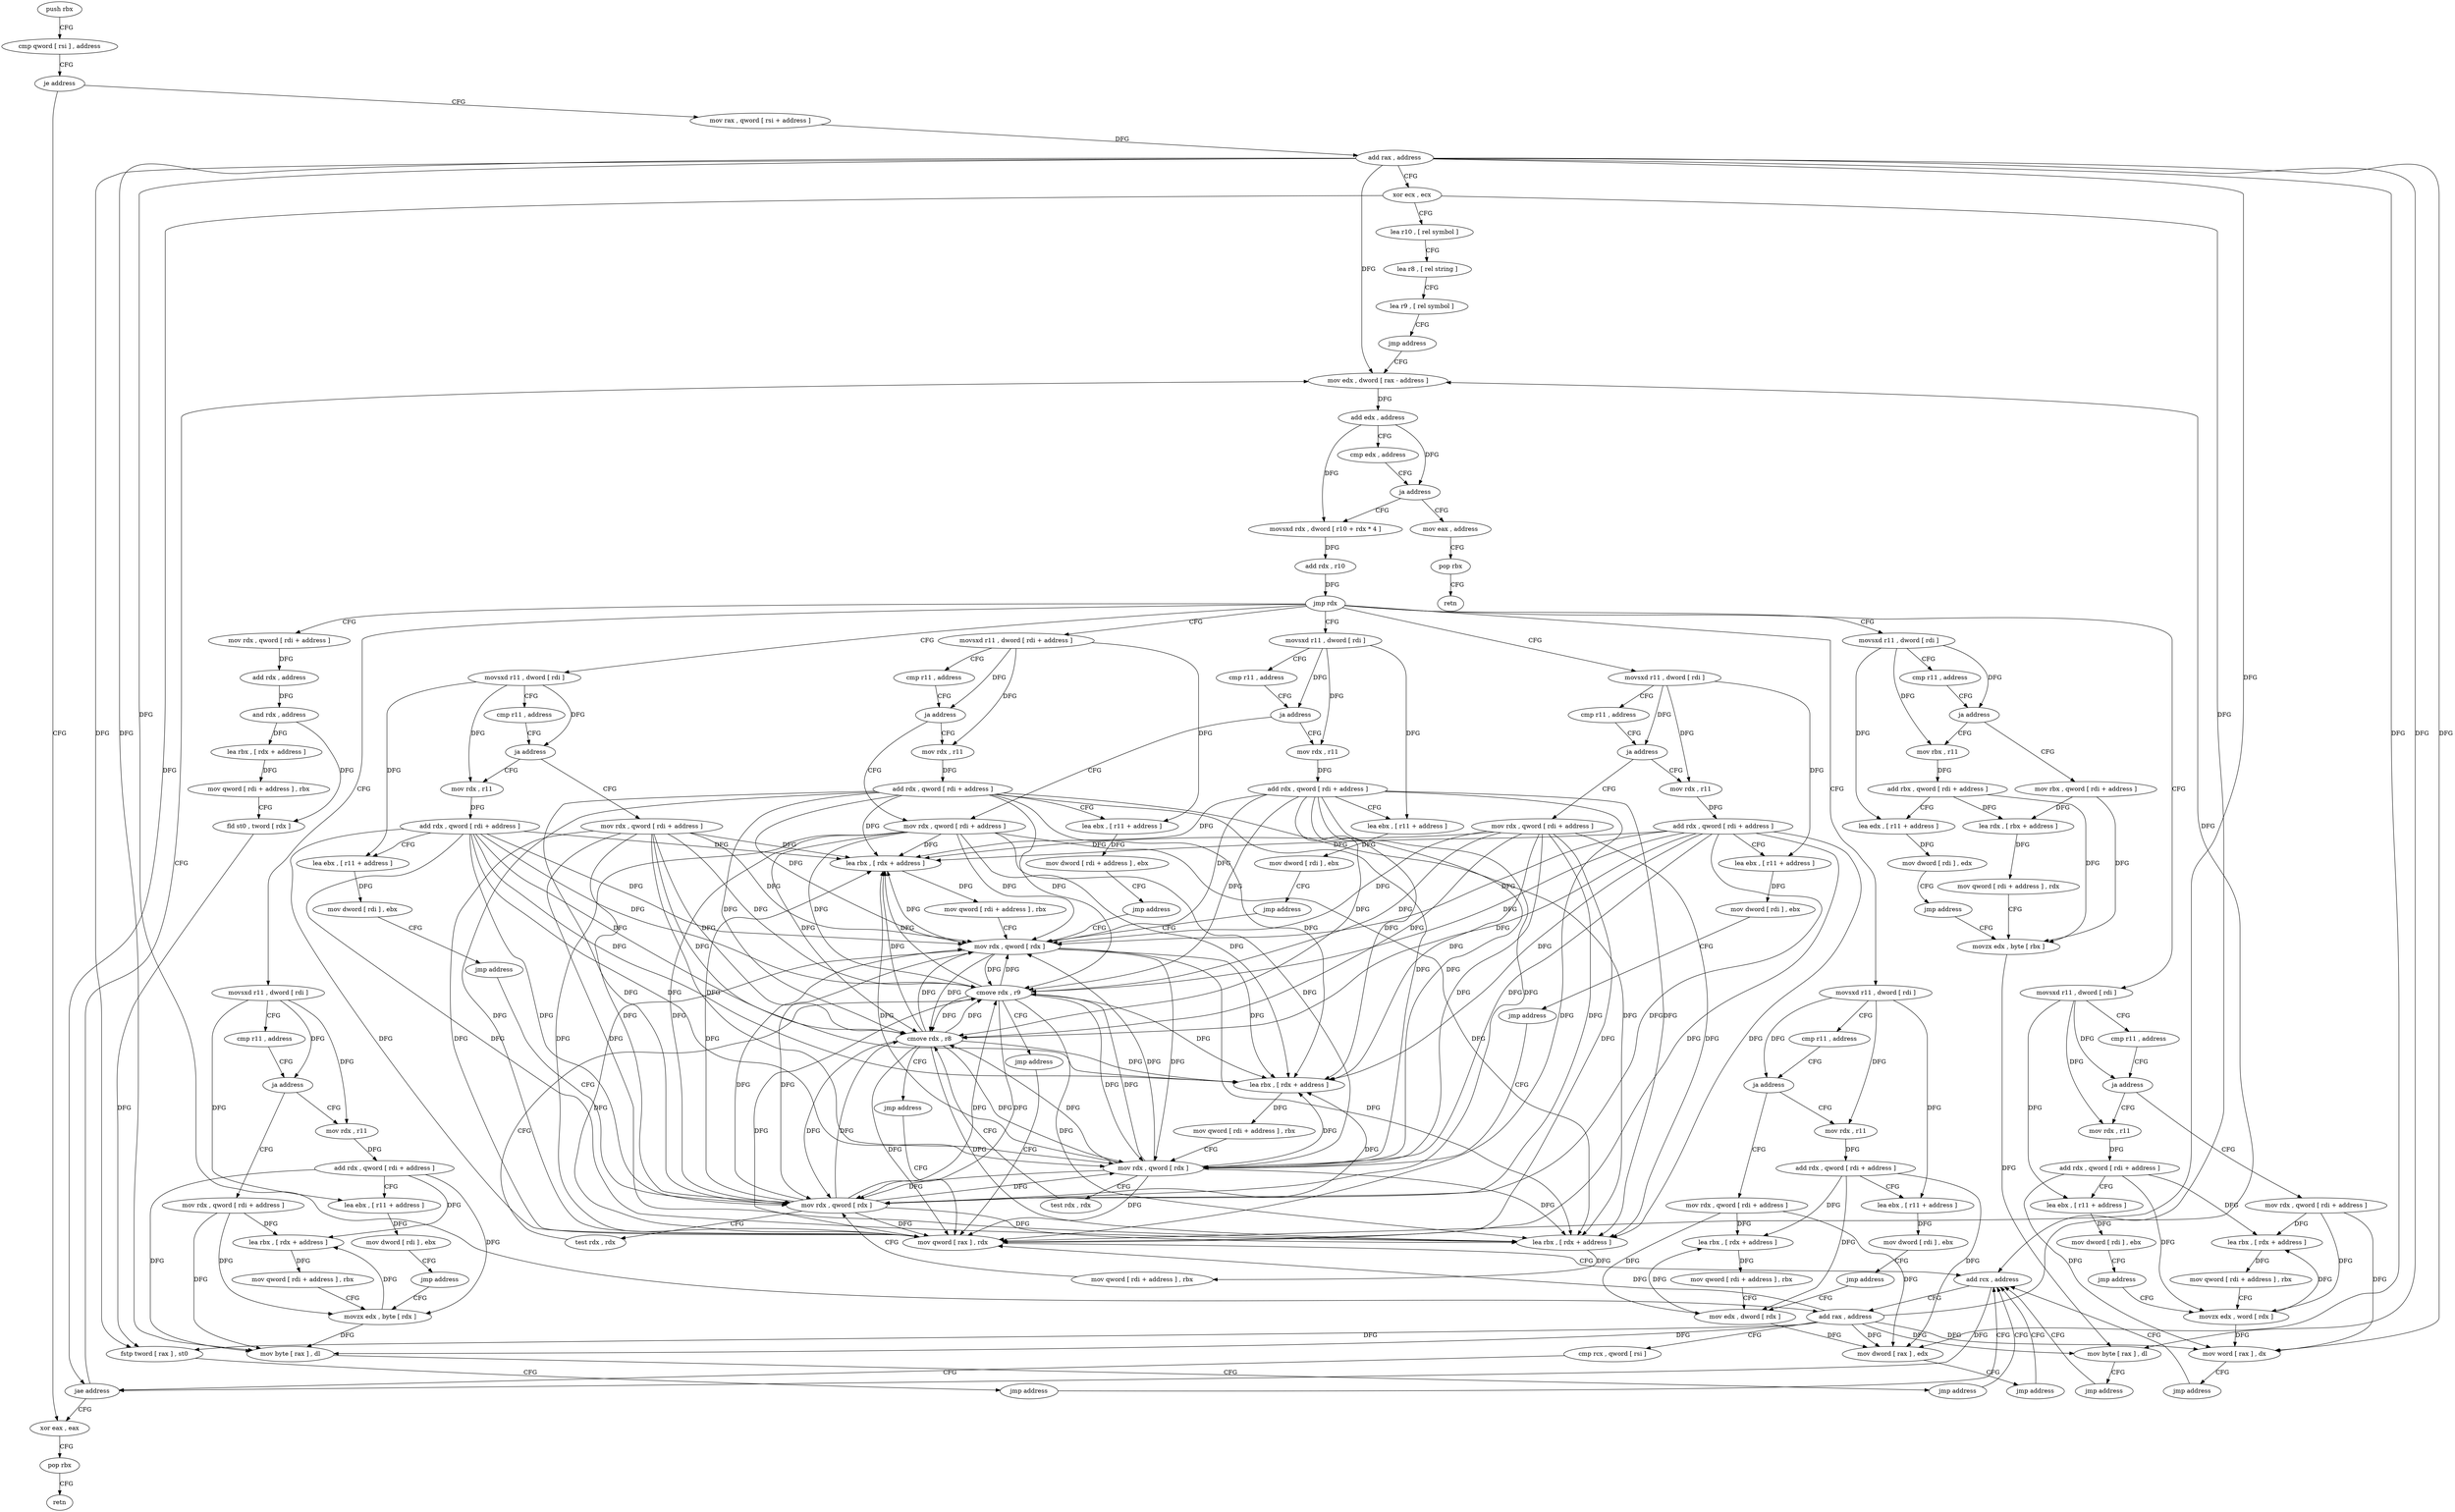 digraph "func" {
"4291312" [label = "push rbx" ]
"4291313" [label = "cmp qword [ rsi ] , address" ]
"4291317" [label = "je address" ]
"4291829" [label = "xor eax , eax" ]
"4291323" [label = "mov rax , qword [ rsi + address ]" ]
"4291831" [label = "pop rbx" ]
"4291832" [label = "retn" ]
"4291327" [label = "add rax , address" ]
"4291331" [label = "xor ecx , ecx" ]
"4291333" [label = "lea r10 , [ rel symbol ]" ]
"4291340" [label = "lea r8 , [ rel string ]" ]
"4291347" [label = "lea r9 , [ rel symbol ]" ]
"4291354" [label = "jmp address" ]
"4291395" [label = "mov edx , dword [ rax - address ]" ]
"4291398" [label = "add edx , address" ]
"4291401" [label = "cmp edx , address" ]
"4291404" [label = "ja address" ]
"4291833" [label = "mov eax , address" ]
"4291410" [label = "movsxd rdx , dword [ r10 + rdx * 4 ]" ]
"4291838" [label = "pop rbx" ]
"4291839" [label = "retn" ]
"4291414" [label = "add rdx , r10" ]
"4291417" [label = "jmp rdx" ]
"4291419" [label = "movsxd r11 , dword [ rdi ]" ]
"4291443" [label = "movsxd r11 , dword [ rdi ]" ]
"4291467" [label = "movsxd r11 , dword [ rdi ]" ]
"4291519" [label = "movsxd r11 , dword [ rdi ]" ]
"4291550" [label = "movsxd r11 , dword [ rdi ]" ]
"4291581" [label = "movsxd r11 , dword [ rdi ]" ]
"4291612" [label = "movsxd r11 , dword [ rdi ]" ]
"4291666" [label = "movsxd r11 , dword [ rdi + address ]" ]
"4291702" [label = "mov rdx , qword [ rdi + address ]" ]
"4291422" [label = "cmp r11 , address" ]
"4291426" [label = "ja address" ]
"4291360" [label = "mov rdx , qword [ rdi + address ]" ]
"4291428" [label = "mov rdx , r11" ]
"4291446" [label = "cmp r11 , address" ]
"4291450" [label = "ja address" ]
"4291498" [label = "mov rdx , qword [ rdi + address ]" ]
"4291452" [label = "mov rdx , r11" ]
"4291470" [label = "cmp r11 , address" ]
"4291474" [label = "ja address" ]
"4291643" [label = "mov rdx , qword [ rdi + address ]" ]
"4291480" [label = "mov rdx , r11" ]
"4291522" [label = "cmp r11 , address" ]
"4291526" [label = "ja address" ]
"4291731" [label = "mov rbx , qword [ rdi + address ]" ]
"4291532" [label = "mov rbx , r11" ]
"4291553" [label = "cmp r11 , address" ]
"4291557" [label = "ja address" ]
"4291753" [label = "mov rdx , qword [ rdi + address ]" ]
"4291563" [label = "mov rdx , r11" ]
"4291584" [label = "cmp r11 , address" ]
"4291588" [label = "ja address" ]
"4291775" [label = "mov rdx , qword [ rdi + address ]" ]
"4291594" [label = "mov rdx , r11" ]
"4291615" [label = "cmp r11 , address" ]
"4291619" [label = "ja address" ]
"4291802" [label = "mov rdx , qword [ rdi + address ]" ]
"4291625" [label = "mov rdx , r11" ]
"4291670" [label = "cmp r11 , address" ]
"4291677" [label = "ja address" ]
"4291683" [label = "mov rdx , r11" ]
"4291706" [label = "add rdx , address" ]
"4291710" [label = "and rdx , address" ]
"4291714" [label = "lea rbx , [ rdx + address ]" ]
"4291718" [label = "mov qword [ rdi + address ] , rbx" ]
"4291722" [label = "fld st0 , tword [ rdx ]" ]
"4291724" [label = "fstp tword [ rax ] , st0" ]
"4291726" [label = "jmp address" ]
"4291378" [label = "add rcx , address" ]
"4291364" [label = "lea rbx , [ rdx + address ]" ]
"4291368" [label = "mov qword [ rdi + address ] , rbx" ]
"4291372" [label = "mov rdx , qword [ rdx ]" ]
"4291431" [label = "add rdx , qword [ rdi + address ]" ]
"4291435" [label = "lea ebx , [ r11 + address ]" ]
"4291439" [label = "mov dword [ rdi ] , ebx" ]
"4291441" [label = "jmp address" ]
"4291502" [label = "lea rbx , [ rdx + address ]" ]
"4291506" [label = "mov qword [ rdi + address ] , rbx" ]
"4291510" [label = "mov edx , dword [ rdx ]" ]
"4291455" [label = "add rdx , qword [ rdi + address ]" ]
"4291459" [label = "lea ebx , [ r11 + address ]" ]
"4291463" [label = "mov dword [ rdi ] , ebx" ]
"4291465" [label = "jmp address" ]
"4291647" [label = "lea rbx , [ rdx + address ]" ]
"4291651" [label = "mov qword [ rdi + address ] , rbx" ]
"4291655" [label = "movzx edx , word [ rdx ]" ]
"4291483" [label = "add rdx , qword [ rdi + address ]" ]
"4291487" [label = "lea ebx , [ r11 + address ]" ]
"4291491" [label = "mov dword [ rdi ] , ebx" ]
"4291493" [label = "jmp address" ]
"4291735" [label = "lea rdx , [ rbx + address ]" ]
"4291739" [label = "mov qword [ rdi + address ] , rdx" ]
"4291743" [label = "movzx edx , byte [ rbx ]" ]
"4291535" [label = "add rbx , qword [ rdi + address ]" ]
"4291539" [label = "lea edx , [ r11 + address ]" ]
"4291543" [label = "mov dword [ rdi ] , edx" ]
"4291545" [label = "jmp address" ]
"4291757" [label = "lea rbx , [ rdx + address ]" ]
"4291761" [label = "mov qword [ rdi + address ] , rbx" ]
"4291765" [label = "movzx edx , byte [ rdx ]" ]
"4291566" [label = "add rdx , qword [ rdi + address ]" ]
"4291570" [label = "lea ebx , [ r11 + address ]" ]
"4291574" [label = "mov dword [ rdi ] , ebx" ]
"4291576" [label = "jmp address" ]
"4291779" [label = "lea rbx , [ rdx + address ]" ]
"4291783" [label = "mov qword [ rdi + address ] , rbx" ]
"4291787" [label = "mov rdx , qword [ rdx ]" ]
"4291597" [label = "add rdx , qword [ rdi + address ]" ]
"4291601" [label = "lea ebx , [ r11 + address ]" ]
"4291605" [label = "mov dword [ rdi ] , ebx" ]
"4291607" [label = "jmp address" ]
"4291806" [label = "lea rbx , [ rdx + address ]" ]
"4291810" [label = "mov qword [ rdi + address ] , rbx" ]
"4291814" [label = "mov rdx , qword [ rdx ]" ]
"4291628" [label = "add rdx , qword [ rdi + address ]" ]
"4291632" [label = "lea ebx , [ r11 + address ]" ]
"4291636" [label = "mov dword [ rdi ] , ebx" ]
"4291638" [label = "jmp address" ]
"4291686" [label = "add rdx , qword [ rdi + address ]" ]
"4291690" [label = "lea ebx , [ r11 + address ]" ]
"4291694" [label = "mov dword [ rdi + address ] , ebx" ]
"4291697" [label = "jmp address" ]
"4291382" [label = "add rax , address" ]
"4291386" [label = "cmp rcx , qword [ rsi ]" ]
"4291389" [label = "jae address" ]
"4291375" [label = "mov qword [ rax ] , rdx" ]
"4291512" [label = "mov dword [ rax ] , edx" ]
"4291514" [label = "jmp address" ]
"4291658" [label = "mov word [ rax ] , dx" ]
"4291661" [label = "jmp address" ]
"4291746" [label = "mov byte [ rax ] , dl" ]
"4291748" [label = "jmp address" ]
"4291768" [label = "mov byte [ rax ] , dl" ]
"4291770" [label = "jmp address" ]
"4291790" [label = "test rdx , rdx" ]
"4291793" [label = "cmove rdx , r8" ]
"4291797" [label = "jmp address" ]
"4291817" [label = "test rdx , rdx" ]
"4291820" [label = "cmove rdx , r9" ]
"4291824" [label = "jmp address" ]
"4291312" -> "4291313" [ label = "CFG" ]
"4291313" -> "4291317" [ label = "CFG" ]
"4291317" -> "4291829" [ label = "CFG" ]
"4291317" -> "4291323" [ label = "CFG" ]
"4291829" -> "4291831" [ label = "CFG" ]
"4291323" -> "4291327" [ label = "DFG" ]
"4291831" -> "4291832" [ label = "CFG" ]
"4291327" -> "4291331" [ label = "CFG" ]
"4291327" -> "4291395" [ label = "DFG" ]
"4291327" -> "4291724" [ label = "DFG" ]
"4291327" -> "4291382" [ label = "DFG" ]
"4291327" -> "4291512" [ label = "DFG" ]
"4291327" -> "4291658" [ label = "DFG" ]
"4291327" -> "4291746" [ label = "DFG" ]
"4291327" -> "4291768" [ label = "DFG" ]
"4291327" -> "4291375" [ label = "DFG" ]
"4291331" -> "4291333" [ label = "CFG" ]
"4291331" -> "4291378" [ label = "DFG" ]
"4291331" -> "4291389" [ label = "DFG" ]
"4291333" -> "4291340" [ label = "CFG" ]
"4291340" -> "4291347" [ label = "CFG" ]
"4291347" -> "4291354" [ label = "CFG" ]
"4291354" -> "4291395" [ label = "CFG" ]
"4291395" -> "4291398" [ label = "DFG" ]
"4291398" -> "4291401" [ label = "CFG" ]
"4291398" -> "4291404" [ label = "DFG" ]
"4291398" -> "4291410" [ label = "DFG" ]
"4291401" -> "4291404" [ label = "CFG" ]
"4291404" -> "4291833" [ label = "CFG" ]
"4291404" -> "4291410" [ label = "CFG" ]
"4291833" -> "4291838" [ label = "CFG" ]
"4291410" -> "4291414" [ label = "DFG" ]
"4291838" -> "4291839" [ label = "CFG" ]
"4291414" -> "4291417" [ label = "DFG" ]
"4291417" -> "4291419" [ label = "CFG" ]
"4291417" -> "4291443" [ label = "CFG" ]
"4291417" -> "4291467" [ label = "CFG" ]
"4291417" -> "4291519" [ label = "CFG" ]
"4291417" -> "4291550" [ label = "CFG" ]
"4291417" -> "4291581" [ label = "CFG" ]
"4291417" -> "4291612" [ label = "CFG" ]
"4291417" -> "4291666" [ label = "CFG" ]
"4291417" -> "4291702" [ label = "CFG" ]
"4291419" -> "4291422" [ label = "CFG" ]
"4291419" -> "4291426" [ label = "DFG" ]
"4291419" -> "4291428" [ label = "DFG" ]
"4291419" -> "4291435" [ label = "DFG" ]
"4291443" -> "4291446" [ label = "CFG" ]
"4291443" -> "4291450" [ label = "DFG" ]
"4291443" -> "4291452" [ label = "DFG" ]
"4291443" -> "4291459" [ label = "DFG" ]
"4291467" -> "4291470" [ label = "CFG" ]
"4291467" -> "4291474" [ label = "DFG" ]
"4291467" -> "4291480" [ label = "DFG" ]
"4291467" -> "4291487" [ label = "DFG" ]
"4291519" -> "4291522" [ label = "CFG" ]
"4291519" -> "4291526" [ label = "DFG" ]
"4291519" -> "4291532" [ label = "DFG" ]
"4291519" -> "4291539" [ label = "DFG" ]
"4291550" -> "4291553" [ label = "CFG" ]
"4291550" -> "4291557" [ label = "DFG" ]
"4291550" -> "4291563" [ label = "DFG" ]
"4291550" -> "4291570" [ label = "DFG" ]
"4291581" -> "4291584" [ label = "CFG" ]
"4291581" -> "4291588" [ label = "DFG" ]
"4291581" -> "4291594" [ label = "DFG" ]
"4291581" -> "4291601" [ label = "DFG" ]
"4291612" -> "4291615" [ label = "CFG" ]
"4291612" -> "4291619" [ label = "DFG" ]
"4291612" -> "4291625" [ label = "DFG" ]
"4291612" -> "4291632" [ label = "DFG" ]
"4291666" -> "4291670" [ label = "CFG" ]
"4291666" -> "4291677" [ label = "DFG" ]
"4291666" -> "4291683" [ label = "DFG" ]
"4291666" -> "4291690" [ label = "DFG" ]
"4291702" -> "4291706" [ label = "DFG" ]
"4291422" -> "4291426" [ label = "CFG" ]
"4291426" -> "4291360" [ label = "CFG" ]
"4291426" -> "4291428" [ label = "CFG" ]
"4291360" -> "4291364" [ label = "DFG" ]
"4291360" -> "4291779" [ label = "DFG" ]
"4291360" -> "4291806" [ label = "DFG" ]
"4291360" -> "4291372" [ label = "DFG" ]
"4291360" -> "4291787" [ label = "DFG" ]
"4291360" -> "4291793" [ label = "DFG" ]
"4291360" -> "4291814" [ label = "DFG" ]
"4291360" -> "4291820" [ label = "DFG" ]
"4291360" -> "4291375" [ label = "DFG" ]
"4291428" -> "4291431" [ label = "DFG" ]
"4291446" -> "4291450" [ label = "CFG" ]
"4291450" -> "4291498" [ label = "CFG" ]
"4291450" -> "4291452" [ label = "CFG" ]
"4291498" -> "4291502" [ label = "DFG" ]
"4291498" -> "4291510" [ label = "DFG" ]
"4291498" -> "4291512" [ label = "DFG" ]
"4291452" -> "4291455" [ label = "DFG" ]
"4291470" -> "4291474" [ label = "CFG" ]
"4291474" -> "4291643" [ label = "CFG" ]
"4291474" -> "4291480" [ label = "CFG" ]
"4291643" -> "4291647" [ label = "DFG" ]
"4291643" -> "4291655" [ label = "DFG" ]
"4291643" -> "4291658" [ label = "DFG" ]
"4291480" -> "4291483" [ label = "DFG" ]
"4291522" -> "4291526" [ label = "CFG" ]
"4291526" -> "4291731" [ label = "CFG" ]
"4291526" -> "4291532" [ label = "CFG" ]
"4291731" -> "4291735" [ label = "DFG" ]
"4291731" -> "4291743" [ label = "DFG" ]
"4291532" -> "4291535" [ label = "DFG" ]
"4291553" -> "4291557" [ label = "CFG" ]
"4291557" -> "4291753" [ label = "CFG" ]
"4291557" -> "4291563" [ label = "CFG" ]
"4291753" -> "4291757" [ label = "DFG" ]
"4291753" -> "4291765" [ label = "DFG" ]
"4291753" -> "4291768" [ label = "DFG" ]
"4291563" -> "4291566" [ label = "DFG" ]
"4291584" -> "4291588" [ label = "CFG" ]
"4291588" -> "4291775" [ label = "CFG" ]
"4291588" -> "4291594" [ label = "CFG" ]
"4291775" -> "4291779" [ label = "DFG" ]
"4291775" -> "4291364" [ label = "DFG" ]
"4291775" -> "4291806" [ label = "DFG" ]
"4291775" -> "4291372" [ label = "DFG" ]
"4291775" -> "4291787" [ label = "DFG" ]
"4291775" -> "4291793" [ label = "DFG" ]
"4291775" -> "4291814" [ label = "DFG" ]
"4291775" -> "4291820" [ label = "DFG" ]
"4291775" -> "4291375" [ label = "DFG" ]
"4291594" -> "4291597" [ label = "DFG" ]
"4291615" -> "4291619" [ label = "CFG" ]
"4291619" -> "4291802" [ label = "CFG" ]
"4291619" -> "4291625" [ label = "CFG" ]
"4291802" -> "4291806" [ label = "DFG" ]
"4291802" -> "4291364" [ label = "DFG" ]
"4291802" -> "4291779" [ label = "DFG" ]
"4291802" -> "4291372" [ label = "DFG" ]
"4291802" -> "4291787" [ label = "DFG" ]
"4291802" -> "4291793" [ label = "DFG" ]
"4291802" -> "4291814" [ label = "DFG" ]
"4291802" -> "4291820" [ label = "DFG" ]
"4291802" -> "4291375" [ label = "DFG" ]
"4291625" -> "4291628" [ label = "DFG" ]
"4291670" -> "4291677" [ label = "CFG" ]
"4291677" -> "4291360" [ label = "CFG" ]
"4291677" -> "4291683" [ label = "CFG" ]
"4291683" -> "4291686" [ label = "DFG" ]
"4291706" -> "4291710" [ label = "DFG" ]
"4291710" -> "4291714" [ label = "DFG" ]
"4291710" -> "4291722" [ label = "DFG" ]
"4291714" -> "4291718" [ label = "DFG" ]
"4291718" -> "4291722" [ label = "CFG" ]
"4291722" -> "4291724" [ label = "DFG" ]
"4291724" -> "4291726" [ label = "CFG" ]
"4291726" -> "4291378" [ label = "CFG" ]
"4291378" -> "4291382" [ label = "CFG" ]
"4291378" -> "4291389" [ label = "DFG" ]
"4291364" -> "4291368" [ label = "DFG" ]
"4291368" -> "4291372" [ label = "CFG" ]
"4291372" -> "4291375" [ label = "DFG" ]
"4291372" -> "4291364" [ label = "DFG" ]
"4291372" -> "4291779" [ label = "DFG" ]
"4291372" -> "4291806" [ label = "DFG" ]
"4291372" -> "4291787" [ label = "DFG" ]
"4291372" -> "4291793" [ label = "DFG" ]
"4291372" -> "4291814" [ label = "DFG" ]
"4291372" -> "4291820" [ label = "DFG" ]
"4291431" -> "4291435" [ label = "CFG" ]
"4291431" -> "4291364" [ label = "DFG" ]
"4291431" -> "4291779" [ label = "DFG" ]
"4291431" -> "4291806" [ label = "DFG" ]
"4291431" -> "4291372" [ label = "DFG" ]
"4291431" -> "4291787" [ label = "DFG" ]
"4291431" -> "4291793" [ label = "DFG" ]
"4291431" -> "4291814" [ label = "DFG" ]
"4291431" -> "4291820" [ label = "DFG" ]
"4291431" -> "4291375" [ label = "DFG" ]
"4291435" -> "4291439" [ label = "DFG" ]
"4291439" -> "4291441" [ label = "CFG" ]
"4291441" -> "4291372" [ label = "CFG" ]
"4291502" -> "4291506" [ label = "DFG" ]
"4291506" -> "4291510" [ label = "CFG" ]
"4291510" -> "4291512" [ label = "DFG" ]
"4291510" -> "4291502" [ label = "DFG" ]
"4291455" -> "4291459" [ label = "CFG" ]
"4291455" -> "4291502" [ label = "DFG" ]
"4291455" -> "4291510" [ label = "DFG" ]
"4291455" -> "4291512" [ label = "DFG" ]
"4291459" -> "4291463" [ label = "DFG" ]
"4291463" -> "4291465" [ label = "CFG" ]
"4291465" -> "4291510" [ label = "CFG" ]
"4291647" -> "4291651" [ label = "DFG" ]
"4291651" -> "4291655" [ label = "CFG" ]
"4291655" -> "4291658" [ label = "DFG" ]
"4291655" -> "4291647" [ label = "DFG" ]
"4291483" -> "4291487" [ label = "CFG" ]
"4291483" -> "4291647" [ label = "DFG" ]
"4291483" -> "4291655" [ label = "DFG" ]
"4291483" -> "4291658" [ label = "DFG" ]
"4291487" -> "4291491" [ label = "DFG" ]
"4291491" -> "4291493" [ label = "CFG" ]
"4291493" -> "4291655" [ label = "CFG" ]
"4291735" -> "4291739" [ label = "DFG" ]
"4291739" -> "4291743" [ label = "CFG" ]
"4291743" -> "4291746" [ label = "DFG" ]
"4291535" -> "4291539" [ label = "CFG" ]
"4291535" -> "4291735" [ label = "DFG" ]
"4291535" -> "4291743" [ label = "DFG" ]
"4291539" -> "4291543" [ label = "DFG" ]
"4291543" -> "4291545" [ label = "CFG" ]
"4291545" -> "4291743" [ label = "CFG" ]
"4291757" -> "4291761" [ label = "DFG" ]
"4291761" -> "4291765" [ label = "CFG" ]
"4291765" -> "4291768" [ label = "DFG" ]
"4291765" -> "4291757" [ label = "DFG" ]
"4291566" -> "4291570" [ label = "CFG" ]
"4291566" -> "4291757" [ label = "DFG" ]
"4291566" -> "4291765" [ label = "DFG" ]
"4291566" -> "4291768" [ label = "DFG" ]
"4291570" -> "4291574" [ label = "DFG" ]
"4291574" -> "4291576" [ label = "CFG" ]
"4291576" -> "4291765" [ label = "CFG" ]
"4291779" -> "4291783" [ label = "DFG" ]
"4291783" -> "4291787" [ label = "CFG" ]
"4291787" -> "4291790" [ label = "CFG" ]
"4291787" -> "4291364" [ label = "DFG" ]
"4291787" -> "4291779" [ label = "DFG" ]
"4291787" -> "4291806" [ label = "DFG" ]
"4291787" -> "4291372" [ label = "DFG" ]
"4291787" -> "4291793" [ label = "DFG" ]
"4291787" -> "4291814" [ label = "DFG" ]
"4291787" -> "4291820" [ label = "DFG" ]
"4291787" -> "4291375" [ label = "DFG" ]
"4291597" -> "4291601" [ label = "CFG" ]
"4291597" -> "4291364" [ label = "DFG" ]
"4291597" -> "4291779" [ label = "DFG" ]
"4291597" -> "4291806" [ label = "DFG" ]
"4291597" -> "4291372" [ label = "DFG" ]
"4291597" -> "4291787" [ label = "DFG" ]
"4291597" -> "4291793" [ label = "DFG" ]
"4291597" -> "4291814" [ label = "DFG" ]
"4291597" -> "4291820" [ label = "DFG" ]
"4291597" -> "4291375" [ label = "DFG" ]
"4291601" -> "4291605" [ label = "DFG" ]
"4291605" -> "4291607" [ label = "CFG" ]
"4291607" -> "4291787" [ label = "CFG" ]
"4291806" -> "4291810" [ label = "DFG" ]
"4291810" -> "4291814" [ label = "CFG" ]
"4291814" -> "4291817" [ label = "CFG" ]
"4291814" -> "4291364" [ label = "DFG" ]
"4291814" -> "4291779" [ label = "DFG" ]
"4291814" -> "4291806" [ label = "DFG" ]
"4291814" -> "4291372" [ label = "DFG" ]
"4291814" -> "4291787" [ label = "DFG" ]
"4291814" -> "4291793" [ label = "DFG" ]
"4291814" -> "4291820" [ label = "DFG" ]
"4291814" -> "4291375" [ label = "DFG" ]
"4291628" -> "4291632" [ label = "CFG" ]
"4291628" -> "4291364" [ label = "DFG" ]
"4291628" -> "4291779" [ label = "DFG" ]
"4291628" -> "4291806" [ label = "DFG" ]
"4291628" -> "4291372" [ label = "DFG" ]
"4291628" -> "4291787" [ label = "DFG" ]
"4291628" -> "4291793" [ label = "DFG" ]
"4291628" -> "4291814" [ label = "DFG" ]
"4291628" -> "4291820" [ label = "DFG" ]
"4291628" -> "4291375" [ label = "DFG" ]
"4291632" -> "4291636" [ label = "DFG" ]
"4291636" -> "4291638" [ label = "CFG" ]
"4291638" -> "4291814" [ label = "CFG" ]
"4291686" -> "4291690" [ label = "CFG" ]
"4291686" -> "4291364" [ label = "DFG" ]
"4291686" -> "4291779" [ label = "DFG" ]
"4291686" -> "4291806" [ label = "DFG" ]
"4291686" -> "4291372" [ label = "DFG" ]
"4291686" -> "4291787" [ label = "DFG" ]
"4291686" -> "4291793" [ label = "DFG" ]
"4291686" -> "4291814" [ label = "DFG" ]
"4291686" -> "4291820" [ label = "DFG" ]
"4291686" -> "4291375" [ label = "DFG" ]
"4291690" -> "4291694" [ label = "DFG" ]
"4291694" -> "4291697" [ label = "CFG" ]
"4291697" -> "4291372" [ label = "CFG" ]
"4291382" -> "4291386" [ label = "CFG" ]
"4291382" -> "4291395" [ label = "DFG" ]
"4291382" -> "4291724" [ label = "DFG" ]
"4291382" -> "4291512" [ label = "DFG" ]
"4291382" -> "4291658" [ label = "DFG" ]
"4291382" -> "4291746" [ label = "DFG" ]
"4291382" -> "4291768" [ label = "DFG" ]
"4291382" -> "4291375" [ label = "DFG" ]
"4291386" -> "4291389" [ label = "CFG" ]
"4291389" -> "4291829" [ label = "CFG" ]
"4291389" -> "4291395" [ label = "CFG" ]
"4291375" -> "4291378" [ label = "CFG" ]
"4291512" -> "4291514" [ label = "CFG" ]
"4291514" -> "4291378" [ label = "CFG" ]
"4291658" -> "4291661" [ label = "CFG" ]
"4291661" -> "4291378" [ label = "CFG" ]
"4291746" -> "4291748" [ label = "CFG" ]
"4291748" -> "4291378" [ label = "CFG" ]
"4291768" -> "4291770" [ label = "CFG" ]
"4291770" -> "4291378" [ label = "CFG" ]
"4291790" -> "4291793" [ label = "CFG" ]
"4291793" -> "4291797" [ label = "CFG" ]
"4291793" -> "4291364" [ label = "DFG" ]
"4291793" -> "4291779" [ label = "DFG" ]
"4291793" -> "4291806" [ label = "DFG" ]
"4291793" -> "4291372" [ label = "DFG" ]
"4291793" -> "4291787" [ label = "DFG" ]
"4291793" -> "4291814" [ label = "DFG" ]
"4291793" -> "4291820" [ label = "DFG" ]
"4291793" -> "4291375" [ label = "DFG" ]
"4291797" -> "4291375" [ label = "CFG" ]
"4291817" -> "4291820" [ label = "CFG" ]
"4291820" -> "4291824" [ label = "CFG" ]
"4291820" -> "4291364" [ label = "DFG" ]
"4291820" -> "4291779" [ label = "DFG" ]
"4291820" -> "4291806" [ label = "DFG" ]
"4291820" -> "4291372" [ label = "DFG" ]
"4291820" -> "4291787" [ label = "DFG" ]
"4291820" -> "4291793" [ label = "DFG" ]
"4291820" -> "4291814" [ label = "DFG" ]
"4291820" -> "4291375" [ label = "DFG" ]
"4291824" -> "4291375" [ label = "CFG" ]
}
